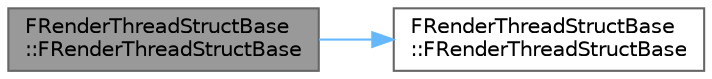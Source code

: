 digraph "FRenderThreadStructBase::FRenderThreadStructBase"
{
 // INTERACTIVE_SVG=YES
 // LATEX_PDF_SIZE
  bgcolor="transparent";
  edge [fontname=Helvetica,fontsize=10,labelfontname=Helvetica,labelfontsize=10];
  node [fontname=Helvetica,fontsize=10,shape=box,height=0.2,width=0.4];
  rankdir="LR";
  Node1 [id="Node000001",label="FRenderThreadStructBase\l::FRenderThreadStructBase",height=0.2,width=0.4,color="gray40", fillcolor="grey60", style="filled", fontcolor="black",tooltip=" "];
  Node1 -> Node2 [id="edge1_Node000001_Node000002",color="steelblue1",style="solid",tooltip=" "];
  Node2 [id="Node000002",label="FRenderThreadStructBase\l::FRenderThreadStructBase",height=0.2,width=0.4,color="grey40", fillcolor="white", style="filled",URL="$d3/d99/structFRenderThreadStructBase.html#a5ca60dedd9542a9cf00bd50403092396",tooltip=" "];
}
